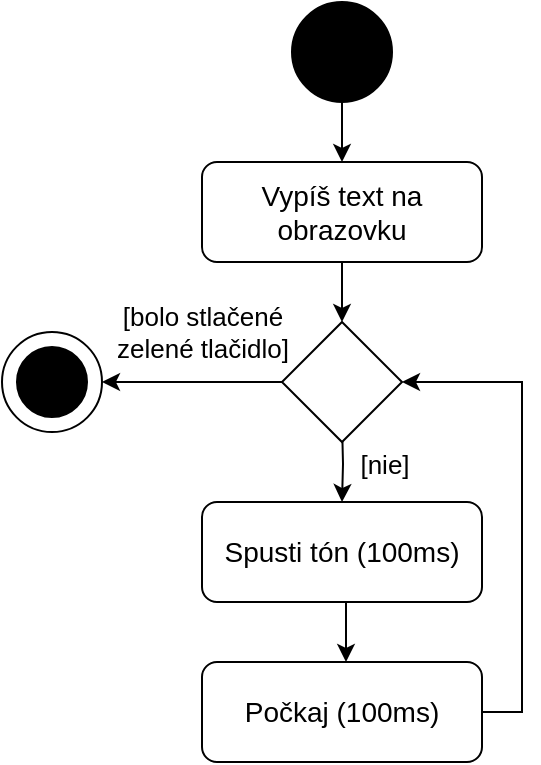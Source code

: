 <mxfile version="13.11.0" type="device"><diagram id="-pYHaAo_4oQlyFxMypKv" name="Page-1"><mxGraphModel dx="525" dy="856" grid="1" gridSize="10" guides="1" tooltips="1" connect="1" arrows="1" fold="1" page="1" pageScale="1" pageWidth="827" pageHeight="1169" math="0" shadow="0"><root><mxCell id="0"/><mxCell id="1" parent="0"/><mxCell id="AXbU5LL5PjYL_qvhW09D-25" value="" style="ellipse;whiteSpace=wrap;html=1;aspect=fixed;" parent="1" vertex="1"><mxGeometry x="200" y="295" width="50" height="50" as="geometry"/></mxCell><mxCell id="AXbU5LL5PjYL_qvhW09D-2" style="edgeStyle=orthogonalEdgeStyle;rounded=0;orthogonalLoop=1;jettySize=auto;html=1;exitX=0.5;exitY=1;exitDx=0;exitDy=0;entryX=0.5;entryY=0;entryDx=0;entryDy=0;" parent="1" source="AXbU5LL5PjYL_qvhW09D-3" target="AXbU5LL5PjYL_qvhW09D-5" edge="1"><mxGeometry relative="1" as="geometry"/></mxCell><mxCell id="AXbU5LL5PjYL_qvhW09D-3" value="" style="ellipse;whiteSpace=wrap;html=1;aspect=fixed;fillColor=#000000;" parent="1" vertex="1"><mxGeometry x="345" y="130" width="50" height="50" as="geometry"/></mxCell><mxCell id="AXbU5LL5PjYL_qvhW09D-4" style="edgeStyle=orthogonalEdgeStyle;rounded=0;orthogonalLoop=1;jettySize=auto;html=1;exitX=0.5;exitY=1;exitDx=0;exitDy=0;entryX=0.5;entryY=0;entryDx=0;entryDy=0;" parent="1" source="AXbU5LL5PjYL_qvhW09D-5" target="AXbU5LL5PjYL_qvhW09D-23" edge="1"><mxGeometry relative="1" as="geometry"><mxPoint x="370" y="290" as="targetPoint"/></mxGeometry></mxCell><mxCell id="AXbU5LL5PjYL_qvhW09D-5" value="&lt;span style=&quot;font-size: 14px&quot;&gt;Vypíš text na obrazovku&lt;/span&gt;" style="rounded=1;whiteSpace=wrap;html=1;fillColor=#FFFFFF;fontStyle=0" parent="1" vertex="1"><mxGeometry x="300" y="210" width="140" height="50" as="geometry"/></mxCell><mxCell id="AXbU5LL5PjYL_qvhW09D-6" style="edgeStyle=orthogonalEdgeStyle;rounded=0;orthogonalLoop=1;jettySize=auto;html=1;exitX=0.5;exitY=1;exitDx=0;exitDy=0;entryX=0.5;entryY=0;entryDx=0;entryDy=0;" parent="1" target="AXbU5LL5PjYL_qvhW09D-9" edge="1"><mxGeometry relative="1" as="geometry"><mxPoint x="370" y="340" as="sourcePoint"/></mxGeometry></mxCell><mxCell id="AXbU5LL5PjYL_qvhW09D-28" value="&lt;font style=&quot;font-size: 13px&quot;&gt;[nie]&lt;/font&gt;" style="edgeLabel;html=1;align=center;verticalAlign=middle;resizable=0;points=[];" parent="AXbU5LL5PjYL_qvhW09D-6" vertex="1" connectable="0"><mxGeometry x="-0.315" y="1" relative="1" as="geometry"><mxPoint x="19" y="6.33" as="offset"/></mxGeometry></mxCell><mxCell id="AXbU5LL5PjYL_qvhW09D-8" style="edgeStyle=orthogonalEdgeStyle;rounded=0;orthogonalLoop=1;jettySize=auto;html=1;exitX=0.5;exitY=1;exitDx=0;exitDy=0;entryX=0.5;entryY=0;entryDx=0;entryDy=0;" parent="1" edge="1"><mxGeometry relative="1" as="geometry"><mxPoint x="377" y="430" as="sourcePoint"/><mxPoint x="372" y="460" as="targetPoint"/></mxGeometry></mxCell><mxCell id="AXbU5LL5PjYL_qvhW09D-9" value="&lt;span style=&quot;font-size: 14px&quot;&gt;Spusti tón (100ms)&lt;/span&gt;" style="rounded=1;whiteSpace=wrap;html=1;fillColor=#FFFFFF;fontStyle=0;" parent="1" vertex="1"><mxGeometry x="300" y="380" width="140" height="50" as="geometry"/></mxCell><mxCell id="AXbU5LL5PjYL_qvhW09D-26" style="edgeStyle=orthogonalEdgeStyle;rounded=0;orthogonalLoop=1;jettySize=auto;html=1;exitX=0;exitY=0.5;exitDx=0;exitDy=0;entryX=1;entryY=0.5;entryDx=0;entryDy=0;" parent="1" source="AXbU5LL5PjYL_qvhW09D-23" target="AXbU5LL5PjYL_qvhW09D-25" edge="1"><mxGeometry relative="1" as="geometry"><mxPoint x="320" y="320" as="sourcePoint"/></mxGeometry></mxCell><mxCell id="AXbU5LL5PjYL_qvhW09D-27" value="&lt;font style=&quot;font-size: 13px&quot;&gt;[bolo stlačené&lt;br&gt;zelené tlačidlo]&lt;/font&gt;" style="edgeLabel;html=1;align=center;verticalAlign=middle;resizable=0;points=[];" parent="AXbU5LL5PjYL_qvhW09D-26" vertex="1" connectable="0"><mxGeometry x="0.246" relative="1" as="geometry"><mxPoint x="16.19" y="-25" as="offset"/></mxGeometry></mxCell><mxCell id="AXbU5LL5PjYL_qvhW09D-23" value="" style="rhombus;whiteSpace=wrap;html=1;" parent="1" vertex="1"><mxGeometry x="340" y="290" width="60" height="60" as="geometry"/></mxCell><mxCell id="AXbU5LL5PjYL_qvhW09D-24" value="" style="ellipse;whiteSpace=wrap;html=1;aspect=fixed;fillColor=#000000;" parent="1" vertex="1"><mxGeometry x="207.5" y="302.5" width="35" height="35" as="geometry"/></mxCell><mxCell id="AXbU5LL5PjYL_qvhW09D-30" style="edgeStyle=orthogonalEdgeStyle;rounded=0;orthogonalLoop=1;jettySize=auto;html=1;exitX=1;exitY=0.5;exitDx=0;exitDy=0;entryX=1;entryY=0.5;entryDx=0;entryDy=0;" parent="1" source="AXbU5LL5PjYL_qvhW09D-29" edge="1" target="AXbU5LL5PjYL_qvhW09D-23"><mxGeometry relative="1" as="geometry"><mxPoint x="370" y="270" as="targetPoint"/><Array as="points"><mxPoint x="460" y="485"/><mxPoint x="460" y="320"/></Array></mxGeometry></mxCell><mxCell id="AXbU5LL5PjYL_qvhW09D-29" value="&lt;span style=&quot;font-size: 14px&quot;&gt;Počkaj (100ms)&lt;/span&gt;" style="rounded=1;whiteSpace=wrap;html=1;fillColor=#FFFFFF;fontStyle=0;" parent="1" vertex="1"><mxGeometry x="300" y="460" width="140" height="50" as="geometry"/></mxCell></root></mxGraphModel></diagram></mxfile>
